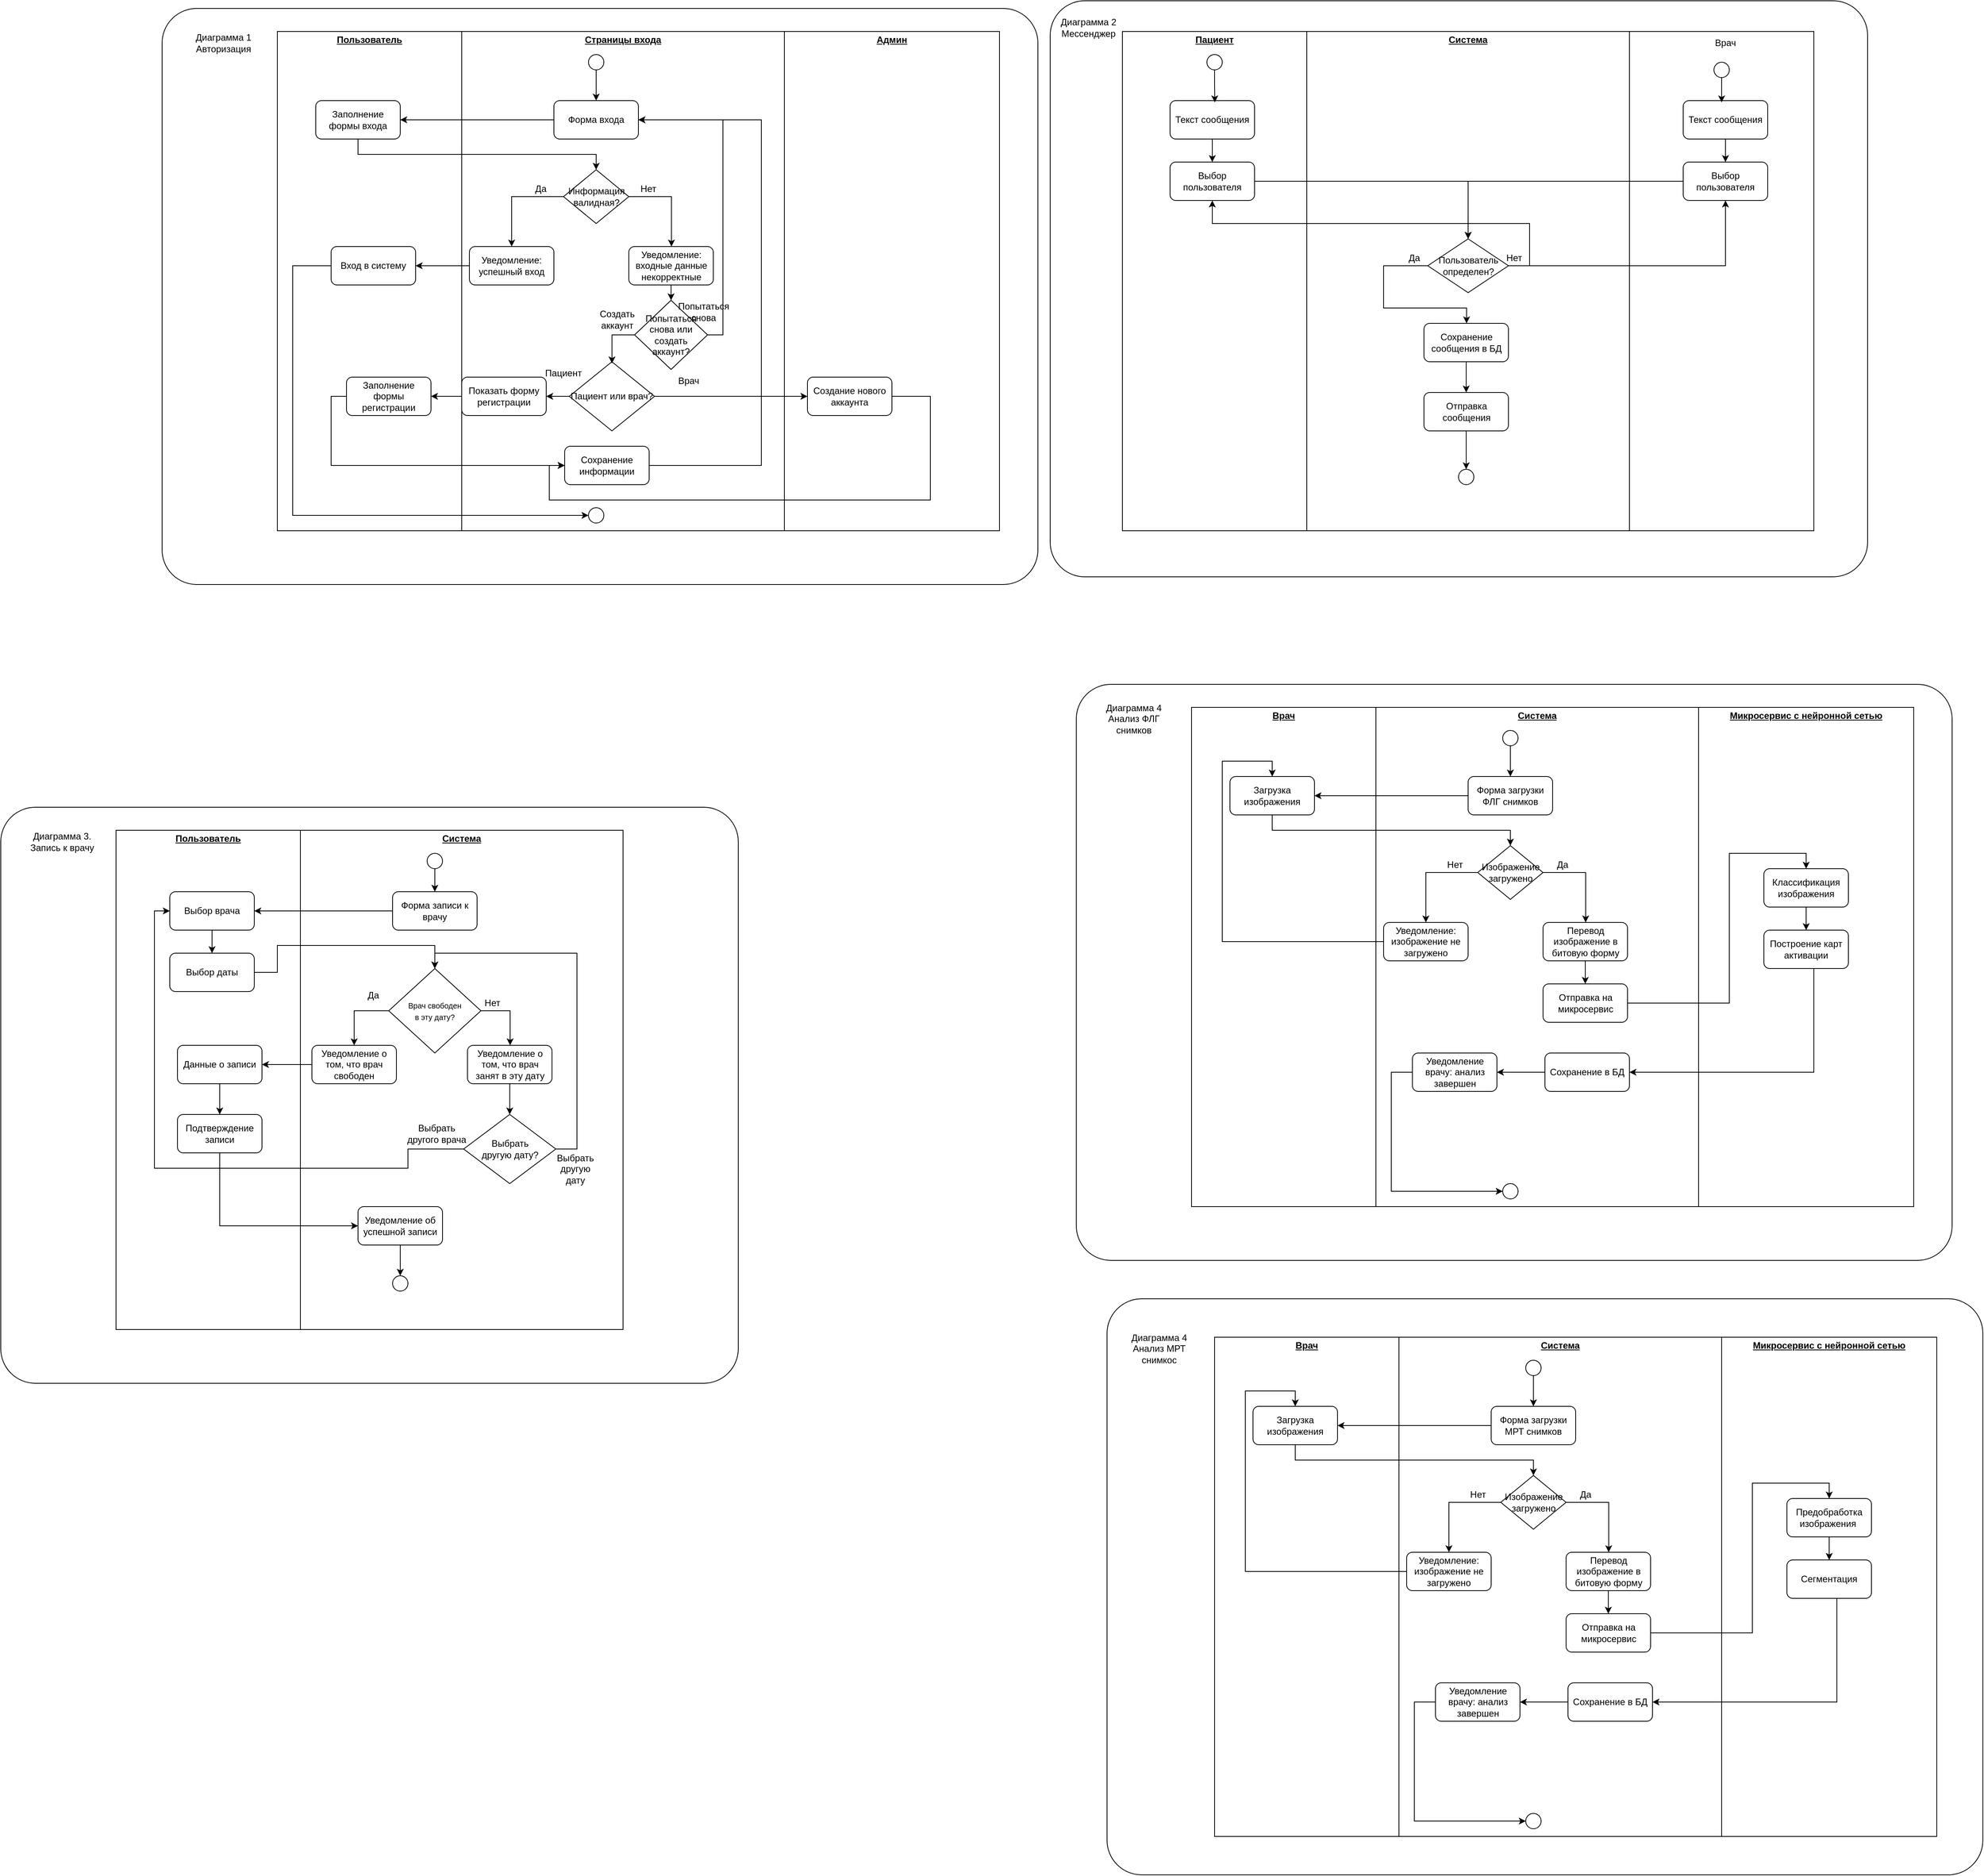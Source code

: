 <mxfile version="24.0.1" type="google">
  <diagram name="Страница — 1" id="EGUToMXHcMjag6Prcojg">
    <mxGraphModel grid="1" page="1" gridSize="10" guides="1" tooltips="1" connect="1" arrows="1" fold="1" pageScale="1" pageWidth="827" pageHeight="1169" math="0" shadow="0">
      <root>
        <mxCell id="0" />
        <mxCell id="1" parent="0" />
        <mxCell id="Ak_vRCHNeL2dAgaO65nm-165" value="&lt;p style=&quot;margin:0px;margin-top:4px;text-align:center;text-decoration:underline;&quot;&gt;&lt;b&gt;Врач&lt;/b&gt;&lt;/p&gt;" style="verticalAlign=top;align=left;overflow=fill;fontSize=12;fontFamily=Helvetica;html=1;whiteSpace=wrap;" vertex="1" parent="1">
          <mxGeometry x="960" y="1730" width="240" height="650" as="geometry" />
        </mxCell>
        <mxCell id="Ak_vRCHNeL2dAgaO65nm-164" value="" style="rounded=1;whiteSpace=wrap;html=1;fillColor=none;arcSize=6;" vertex="1" parent="1">
          <mxGeometry x="820" y="1680" width="1140" height="750" as="geometry" />
        </mxCell>
        <mxCell id="Ak_vRCHNeL2dAgaO65nm-81" value="" style="rounded=1;whiteSpace=wrap;html=1;fillColor=none;arcSize=6;" vertex="1" parent="1">
          <mxGeometry x="746" y="-10" width="1064" height="750" as="geometry" />
        </mxCell>
        <mxCell id="Ak_vRCHNeL2dAgaO65nm-79" value="" style="rounded=1;whiteSpace=wrap;html=1;fillColor=none;arcSize=6;" vertex="1" parent="1">
          <mxGeometry x="-410" width="1140" height="750" as="geometry" />
        </mxCell>
        <mxCell id="Ak_vRCHNeL2dAgaO65nm-1" value="&lt;p style=&quot;margin:0px;margin-top:4px;text-align:center;text-decoration:underline;&quot;&gt;&lt;b&gt;Пользователь&lt;/b&gt;&lt;/p&gt;" style="verticalAlign=top;align=left;overflow=fill;fontSize=12;fontFamily=Helvetica;html=1;whiteSpace=wrap;" vertex="1" parent="1">
          <mxGeometry x="-260" y="30" width="240" height="650" as="geometry" />
        </mxCell>
        <mxCell id="Ak_vRCHNeL2dAgaO65nm-2" value="&lt;p style=&quot;margin:0px;margin-top:4px;text-align:center;text-decoration:underline;&quot;&gt;&lt;b&gt;Страницы входа&lt;/b&gt;&lt;/p&gt;" style="verticalAlign=top;align=left;overflow=fill;fontSize=12;fontFamily=Helvetica;html=1;whiteSpace=wrap;" vertex="1" parent="1">
          <mxGeometry x="-20" y="30" width="420" height="650" as="geometry" />
        </mxCell>
        <mxCell id="Ak_vRCHNeL2dAgaO65nm-3" style="edgeStyle=orthogonalEdgeStyle;rounded=0;orthogonalLoop=1;jettySize=auto;html=1;entryX=0.5;entryY=0;entryDx=0;entryDy=0;" edge="1" parent="1" source="Ak_vRCHNeL2dAgaO65nm-4" target="Ak_vRCHNeL2dAgaO65nm-11">
          <mxGeometry relative="1" as="geometry">
            <Array as="points">
              <mxPoint x="-155" y="190" />
              <mxPoint x="155" y="190" />
            </Array>
          </mxGeometry>
        </mxCell>
        <mxCell id="Ak_vRCHNeL2dAgaO65nm-4" value="Заполнение формы входа" style="rounded=1;whiteSpace=wrap;html=1;" vertex="1" parent="1">
          <mxGeometry x="-210" y="120" width="110" height="50" as="geometry" />
        </mxCell>
        <mxCell id="Ak_vRCHNeL2dAgaO65nm-5" style="edgeStyle=orthogonalEdgeStyle;rounded=0;orthogonalLoop=1;jettySize=auto;html=1;entryX=0.5;entryY=0;entryDx=0;entryDy=0;" edge="1" parent="1" source="Ak_vRCHNeL2dAgaO65nm-6" target="Ak_vRCHNeL2dAgaO65nm-8">
          <mxGeometry relative="1" as="geometry" />
        </mxCell>
        <mxCell id="Ak_vRCHNeL2dAgaO65nm-6" value="" style="ellipse;whiteSpace=wrap;html=1;aspect=fixed;" vertex="1" parent="1">
          <mxGeometry x="145" y="60" width="20" height="20" as="geometry" />
        </mxCell>
        <mxCell id="Ak_vRCHNeL2dAgaO65nm-7" style="edgeStyle=orthogonalEdgeStyle;rounded=0;orthogonalLoop=1;jettySize=auto;html=1;entryX=1;entryY=0.5;entryDx=0;entryDy=0;" edge="1" parent="1" source="Ak_vRCHNeL2dAgaO65nm-8" target="Ak_vRCHNeL2dAgaO65nm-4">
          <mxGeometry relative="1" as="geometry" />
        </mxCell>
        <mxCell id="Ak_vRCHNeL2dAgaO65nm-8" value="Форма входа" style="rounded=1;whiteSpace=wrap;html=1;" vertex="1" parent="1">
          <mxGeometry x="100" y="120" width="110" height="50" as="geometry" />
        </mxCell>
        <mxCell id="Ak_vRCHNeL2dAgaO65nm-9" style="edgeStyle=orthogonalEdgeStyle;rounded=0;orthogonalLoop=1;jettySize=auto;html=1;entryX=0.5;entryY=0;entryDx=0;entryDy=0;" edge="1" parent="1" source="Ak_vRCHNeL2dAgaO65nm-11" target="Ak_vRCHNeL2dAgaO65nm-14">
          <mxGeometry relative="1" as="geometry" />
        </mxCell>
        <mxCell id="Ak_vRCHNeL2dAgaO65nm-10" style="edgeStyle=orthogonalEdgeStyle;rounded=0;orthogonalLoop=1;jettySize=auto;html=1;" edge="1" parent="1" source="Ak_vRCHNeL2dAgaO65nm-11" target="Ak_vRCHNeL2dAgaO65nm-16">
          <mxGeometry relative="1" as="geometry">
            <Array as="points">
              <mxPoint x="253" y="245" />
            </Array>
          </mxGeometry>
        </mxCell>
        <mxCell id="Ak_vRCHNeL2dAgaO65nm-11" value="Информация валидная?" style="rhombus;whiteSpace=wrap;html=1;" vertex="1" parent="1">
          <mxGeometry x="112.5" y="210" width="85" height="70" as="geometry" />
        </mxCell>
        <mxCell id="Ak_vRCHNeL2dAgaO65nm-12" value="&lt;p style=&quot;margin:0px;margin-top:4px;text-align:center;text-decoration:underline;&quot;&gt;&lt;b&gt;Админ&lt;/b&gt;&lt;/p&gt;" style="verticalAlign=top;align=left;overflow=fill;fontSize=12;fontFamily=Helvetica;html=1;whiteSpace=wrap;" vertex="1" parent="1">
          <mxGeometry x="400" y="30" width="280" height="650" as="geometry" />
        </mxCell>
        <mxCell id="Ak_vRCHNeL2dAgaO65nm-13" style="edgeStyle=orthogonalEdgeStyle;rounded=0;orthogonalLoop=1;jettySize=auto;html=1;entryX=1;entryY=0.5;entryDx=0;entryDy=0;" edge="1" parent="1" source="Ak_vRCHNeL2dAgaO65nm-14" target="Ak_vRCHNeL2dAgaO65nm-20">
          <mxGeometry relative="1" as="geometry" />
        </mxCell>
        <mxCell id="Ak_vRCHNeL2dAgaO65nm-14" value="Уведомление: успешный вход" style="rounded=1;whiteSpace=wrap;html=1;" vertex="1" parent="1">
          <mxGeometry x="-10" y="310" width="110" height="50" as="geometry" />
        </mxCell>
        <mxCell id="Ak_vRCHNeL2dAgaO65nm-15" style="edgeStyle=orthogonalEdgeStyle;rounded=0;orthogonalLoop=1;jettySize=auto;html=1;" edge="1" parent="1" source="Ak_vRCHNeL2dAgaO65nm-16" target="Ak_vRCHNeL2dAgaO65nm-23">
          <mxGeometry relative="1" as="geometry" />
        </mxCell>
        <mxCell id="Ak_vRCHNeL2dAgaO65nm-16" value="Уведомление: входные данные некорректные" style="rounded=1;whiteSpace=wrap;html=1;" vertex="1" parent="1">
          <mxGeometry x="197.5" y="310" width="110" height="50" as="geometry" />
        </mxCell>
        <mxCell id="Ak_vRCHNeL2dAgaO65nm-17" value="Да" style="text;html=1;strokeColor=none;fillColor=none;align=center;verticalAlign=middle;whiteSpace=wrap;rounded=0;" vertex="1" parent="1">
          <mxGeometry x="52.5" y="220" width="60" height="30" as="geometry" />
        </mxCell>
        <mxCell id="Ak_vRCHNeL2dAgaO65nm-18" value="Нет" style="text;html=1;strokeColor=none;fillColor=none;align=center;verticalAlign=middle;whiteSpace=wrap;rounded=0;" vertex="1" parent="1">
          <mxGeometry x="193" y="220" width="60" height="30" as="geometry" />
        </mxCell>
        <mxCell id="Ak_vRCHNeL2dAgaO65nm-19" style="edgeStyle=orthogonalEdgeStyle;rounded=0;orthogonalLoop=1;jettySize=auto;html=1;entryX=0;entryY=0.5;entryDx=0;entryDy=0;" edge="1" parent="1" source="Ak_vRCHNeL2dAgaO65nm-20" target="Ak_vRCHNeL2dAgaO65nm-21">
          <mxGeometry relative="1" as="geometry">
            <Array as="points">
              <mxPoint x="-240" y="335" />
              <mxPoint x="-240" y="660" />
            </Array>
          </mxGeometry>
        </mxCell>
        <mxCell id="Ak_vRCHNeL2dAgaO65nm-20" value="Вход в систему" style="rounded=1;whiteSpace=wrap;html=1;" vertex="1" parent="1">
          <mxGeometry x="-190" y="310" width="110" height="50" as="geometry" />
        </mxCell>
        <mxCell id="Ak_vRCHNeL2dAgaO65nm-21" value="" style="ellipse;whiteSpace=wrap;html=1;aspect=fixed;" vertex="1" parent="1">
          <mxGeometry x="145" y="650" width="20" height="20" as="geometry" />
        </mxCell>
        <mxCell id="Ak_vRCHNeL2dAgaO65nm-22" style="edgeStyle=orthogonalEdgeStyle;rounded=0;orthogonalLoop=1;jettySize=auto;html=1;entryX=1;entryY=0.5;entryDx=0;entryDy=0;" edge="1" parent="1" source="Ak_vRCHNeL2dAgaO65nm-23" target="Ak_vRCHNeL2dAgaO65nm-8">
          <mxGeometry relative="1" as="geometry">
            <Array as="points">
              <mxPoint x="320" y="425" />
              <mxPoint x="320" y="145" />
            </Array>
          </mxGeometry>
        </mxCell>
        <mxCell id="Ak_vRCHNeL2dAgaO65nm-23" value="Попытаться снова или создать аккаунт?" style="rhombus;whiteSpace=wrap;html=1;" vertex="1" parent="1">
          <mxGeometry x="205" y="380" width="95" height="90" as="geometry" />
        </mxCell>
        <mxCell id="Ak_vRCHNeL2dAgaO65nm-24" value="Попытаться снова" style="text;html=1;strokeColor=none;fillColor=none;align=center;verticalAlign=middle;whiteSpace=wrap;rounded=0;" vertex="1" parent="1">
          <mxGeometry x="270" y="380" width="50" height="30" as="geometry" />
        </mxCell>
        <mxCell id="Ak_vRCHNeL2dAgaO65nm-25" style="edgeStyle=orthogonalEdgeStyle;rounded=0;orthogonalLoop=1;jettySize=auto;html=1;" edge="1" parent="1" source="Ak_vRCHNeL2dAgaO65nm-27" target="Ak_vRCHNeL2dAgaO65nm-30">
          <mxGeometry relative="1" as="geometry" />
        </mxCell>
        <mxCell id="Ak_vRCHNeL2dAgaO65nm-26" style="edgeStyle=orthogonalEdgeStyle;rounded=0;orthogonalLoop=1;jettySize=auto;html=1;entryX=0;entryY=0.5;entryDx=0;entryDy=0;" edge="1" parent="1" source="Ak_vRCHNeL2dAgaO65nm-27" target="Ak_vRCHNeL2dAgaO65nm-38">
          <mxGeometry relative="1" as="geometry" />
        </mxCell>
        <mxCell id="Ak_vRCHNeL2dAgaO65nm-27" value="Пациент или врач?" style="rhombus;whiteSpace=wrap;html=1;" vertex="1" parent="1">
          <mxGeometry x="120" y="460" width="111" height="90" as="geometry" />
        </mxCell>
        <mxCell id="Ak_vRCHNeL2dAgaO65nm-28" style="edgeStyle=orthogonalEdgeStyle;rounded=0;orthogonalLoop=1;jettySize=auto;html=1;entryX=0.501;entryY=0.024;entryDx=0;entryDy=0;entryPerimeter=0;" edge="1" parent="1" source="Ak_vRCHNeL2dAgaO65nm-23" target="Ak_vRCHNeL2dAgaO65nm-27">
          <mxGeometry relative="1" as="geometry">
            <Array as="points">
              <mxPoint x="176" y="425" />
            </Array>
          </mxGeometry>
        </mxCell>
        <mxCell id="Ak_vRCHNeL2dAgaO65nm-29" style="edgeStyle=orthogonalEdgeStyle;rounded=0;orthogonalLoop=1;jettySize=auto;html=1;" edge="1" parent="1" source="Ak_vRCHNeL2dAgaO65nm-30" target="Ak_vRCHNeL2dAgaO65nm-34">
          <mxGeometry relative="1" as="geometry" />
        </mxCell>
        <mxCell id="Ak_vRCHNeL2dAgaO65nm-30" value="Показать форму регистрации" style="rounded=1;whiteSpace=wrap;html=1;" vertex="1" parent="1">
          <mxGeometry x="-20" y="480" width="110" height="50" as="geometry" />
        </mxCell>
        <mxCell id="Ak_vRCHNeL2dAgaO65nm-31" value="Создать аккаунт" style="text;html=1;strokeColor=none;fillColor=none;align=center;verticalAlign=middle;whiteSpace=wrap;rounded=0;" vertex="1" parent="1">
          <mxGeometry x="150" y="390" width="65" height="30" as="geometry" />
        </mxCell>
        <mxCell id="Ak_vRCHNeL2dAgaO65nm-32" value="Пациент" style="text;html=1;strokeColor=none;fillColor=none;align=center;verticalAlign=middle;whiteSpace=wrap;rounded=0;" vertex="1" parent="1">
          <mxGeometry x="80" y="460" width="65" height="30" as="geometry" />
        </mxCell>
        <mxCell id="Ak_vRCHNeL2dAgaO65nm-33" style="edgeStyle=orthogonalEdgeStyle;rounded=0;orthogonalLoop=1;jettySize=auto;html=1;entryX=0;entryY=0.5;entryDx=0;entryDy=0;" edge="1" parent="1" source="Ak_vRCHNeL2dAgaO65nm-34" target="Ak_vRCHNeL2dAgaO65nm-36">
          <mxGeometry relative="1" as="geometry">
            <Array as="points">
              <mxPoint x="-190" y="505" />
              <mxPoint x="-190" y="595" />
            </Array>
          </mxGeometry>
        </mxCell>
        <mxCell id="Ak_vRCHNeL2dAgaO65nm-34" value="Заполнение формы регистрации" style="rounded=1;whiteSpace=wrap;html=1;" vertex="1" parent="1">
          <mxGeometry x="-170" y="480" width="110" height="50" as="geometry" />
        </mxCell>
        <mxCell id="Ak_vRCHNeL2dAgaO65nm-35" style="edgeStyle=orthogonalEdgeStyle;rounded=0;orthogonalLoop=1;jettySize=auto;html=1;entryX=1;entryY=0.5;entryDx=0;entryDy=0;" edge="1" parent="1" source="Ak_vRCHNeL2dAgaO65nm-36" target="Ak_vRCHNeL2dAgaO65nm-8">
          <mxGeometry relative="1" as="geometry">
            <Array as="points">
              <mxPoint x="370" y="595" />
              <mxPoint x="370" y="145" />
            </Array>
          </mxGeometry>
        </mxCell>
        <mxCell id="Ak_vRCHNeL2dAgaO65nm-36" value="Сохранение информации" style="rounded=1;whiteSpace=wrap;html=1;" vertex="1" parent="1">
          <mxGeometry x="114" y="570" width="110" height="50" as="geometry" />
        </mxCell>
        <mxCell id="Ak_vRCHNeL2dAgaO65nm-37" style="edgeStyle=orthogonalEdgeStyle;rounded=0;orthogonalLoop=1;jettySize=auto;html=1;entryX=0;entryY=0.5;entryDx=0;entryDy=0;" edge="1" parent="1" source="Ak_vRCHNeL2dAgaO65nm-38" target="Ak_vRCHNeL2dAgaO65nm-36">
          <mxGeometry relative="1" as="geometry">
            <Array as="points">
              <mxPoint x="590" y="505" />
              <mxPoint x="590" y="640" />
              <mxPoint x="94" y="640" />
              <mxPoint x="94" y="595" />
            </Array>
          </mxGeometry>
        </mxCell>
        <mxCell id="Ak_vRCHNeL2dAgaO65nm-38" value="Создание нового аккаунта" style="rounded=1;whiteSpace=wrap;html=1;" vertex="1" parent="1">
          <mxGeometry x="430" y="480" width="110" height="50" as="geometry" />
        </mxCell>
        <mxCell id="Ak_vRCHNeL2dAgaO65nm-39" value="Врач" style="text;html=1;strokeColor=none;fillColor=none;align=center;verticalAlign=middle;whiteSpace=wrap;rounded=0;" vertex="1" parent="1">
          <mxGeometry x="242.5" y="470" width="65" height="30" as="geometry" />
        </mxCell>
        <mxCell id="Ak_vRCHNeL2dAgaO65nm-40" value="&lt;p style=&quot;margin:0px;margin-top:4px;text-align:center;text-decoration:underline;&quot;&gt;&lt;b&gt;Пациент&lt;/b&gt;&lt;/p&gt;" style="verticalAlign=top;align=left;overflow=fill;fontSize=12;fontFamily=Helvetica;html=1;whiteSpace=wrap;" vertex="1" parent="1">
          <mxGeometry x="840" y="30" width="240" height="650" as="geometry" />
        </mxCell>
        <mxCell id="Ak_vRCHNeL2dAgaO65nm-41" value="&lt;p style=&quot;margin:0px;margin-top:4px;text-align:center;text-decoration:underline;&quot;&gt;&lt;b&gt;Система&lt;/b&gt;&lt;br&gt;&lt;/p&gt;" style="verticalAlign=top;align=left;overflow=fill;fontSize=12;fontFamily=Helvetica;html=1;whiteSpace=wrap;" vertex="1" parent="1">
          <mxGeometry x="1080" y="30" width="420" height="650" as="geometry" />
        </mxCell>
        <mxCell id="Ak_vRCHNeL2dAgaO65nm-96" style="edgeStyle=orthogonalEdgeStyle;rounded=0;orthogonalLoop=1;jettySize=auto;html=1;" edge="1" parent="1" source="Ak_vRCHNeL2dAgaO65nm-43" target="Ak_vRCHNeL2dAgaO65nm-88">
          <mxGeometry relative="1" as="geometry" />
        </mxCell>
        <mxCell id="Ak_vRCHNeL2dAgaO65nm-43" value="Текст сообщения" style="rounded=1;whiteSpace=wrap;html=1;" vertex="1" parent="1">
          <mxGeometry x="902" y="120" width="110" height="50" as="geometry" />
        </mxCell>
        <mxCell id="Ak_vRCHNeL2dAgaO65nm-45" value="" style="ellipse;whiteSpace=wrap;html=1;aspect=fixed;" vertex="1" parent="1">
          <mxGeometry x="950" y="60" width="20" height="20" as="geometry" />
        </mxCell>
        <mxCell id="Ak_vRCHNeL2dAgaO65nm-104" style="edgeStyle=orthogonalEdgeStyle;rounded=0;orthogonalLoop=1;jettySize=auto;html=1;" edge="1" parent="1" source="Ak_vRCHNeL2dAgaO65nm-50" target="Ak_vRCHNeL2dAgaO65nm-101">
          <mxGeometry relative="1" as="geometry">
            <Array as="points">
              <mxPoint x="1180" y="335" />
              <mxPoint x="1180" y="390" />
              <mxPoint x="1288" y="390" />
            </Array>
          </mxGeometry>
        </mxCell>
        <mxCell id="Ak_vRCHNeL2dAgaO65nm-108" style="edgeStyle=orthogonalEdgeStyle;rounded=0;orthogonalLoop=1;jettySize=auto;html=1;" edge="1" parent="1" source="Ak_vRCHNeL2dAgaO65nm-50" target="Ak_vRCHNeL2dAgaO65nm-88">
          <mxGeometry relative="1" as="geometry">
            <Array as="points">
              <mxPoint x="1370" y="335" />
              <mxPoint x="1370" y="280" />
              <mxPoint x="957" y="280" />
            </Array>
          </mxGeometry>
        </mxCell>
        <mxCell id="Ak_vRCHNeL2dAgaO65nm-50" value="Пользователь определен?" style="rhombus;whiteSpace=wrap;html=1;" vertex="1" parent="1">
          <mxGeometry x="1237.5" y="300" width="105" height="70" as="geometry" />
        </mxCell>
        <mxCell id="Ak_vRCHNeL2dAgaO65nm-60" value="" style="ellipse;whiteSpace=wrap;html=1;aspect=fixed;" vertex="1" parent="1">
          <mxGeometry x="1277.5" y="600" width="20" height="20" as="geometry" />
        </mxCell>
        <mxCell id="Ak_vRCHNeL2dAgaO65nm-80" value="Диаграмма 1&lt;br&gt;Авторизация" style="text;html=1;align=center;verticalAlign=middle;whiteSpace=wrap;rounded=0;" vertex="1" parent="1">
          <mxGeometry x="-380" y="30" width="100" height="30" as="geometry" />
        </mxCell>
        <mxCell id="Ak_vRCHNeL2dAgaO65nm-82" value="Диаграмма 2&lt;br&gt;Мессенджер" style="text;html=1;align=center;verticalAlign=middle;whiteSpace=wrap;rounded=0;" vertex="1" parent="1">
          <mxGeometry x="746" y="10" width="100" height="30" as="geometry" />
        </mxCell>
        <mxCell id="0l4ULhUtCflf1OsS8YDE-42" value="" style="rounded=1;whiteSpace=wrap;html=1;fillColor=none;arcSize=6;" vertex="1" parent="1">
          <mxGeometry x="-620" y="1040" width="960" height="750" as="geometry" />
        </mxCell>
        <mxCell id="0l4ULhUtCflf1OsS8YDE-43" value="&lt;p style=&quot;margin:0px;margin-top:4px;text-align:center;text-decoration:underline;&quot;&gt;&lt;b&gt;Пользователь&lt;/b&gt;&lt;/p&gt;" style="verticalAlign=top;align=left;overflow=fill;fontSize=12;fontFamily=Helvetica;html=1;whiteSpace=wrap;" vertex="1" parent="1">
          <mxGeometry x="-470" y="1070" width="240" height="650" as="geometry" />
        </mxCell>
        <mxCell id="0l4ULhUtCflf1OsS8YDE-44" value="&lt;p style=&quot;margin:0px;margin-top:4px;text-align:center;text-decoration:underline;&quot;&gt;&lt;b&gt;Система&lt;/b&gt;&lt;/p&gt;" style="verticalAlign=top;align=left;overflow=fill;fontSize=12;fontFamily=Helvetica;html=1;whiteSpace=wrap;" vertex="1" parent="1">
          <mxGeometry x="-230" y="1070" width="420" height="650" as="geometry" />
        </mxCell>
        <mxCell id="0l4ULhUtCflf1OsS8YDE-45" style="edgeStyle=orthogonalEdgeStyle;rounded=0;orthogonalLoop=1;jettySize=auto;html=1;entryX=0.5;entryY=0;entryDx=0;entryDy=0;exitX=1;exitY=0.5;exitDx=0;exitDy=0;" edge="1" parent="1" source="0l4ULhUtCflf1OsS8YDE-83" target="0l4ULhUtCflf1OsS8YDE-53">
          <mxGeometry relative="1" as="geometry">
            <Array as="points">
              <mxPoint x="-260" y="1255" />
              <mxPoint x="-260" y="1220" />
              <mxPoint x="-55" y="1220" />
            </Array>
          </mxGeometry>
        </mxCell>
        <mxCell id="0l4ULhUtCflf1OsS8YDE-46" value="Выбор врача" style="rounded=1;whiteSpace=wrap;html=1;" vertex="1" parent="1">
          <mxGeometry x="-400" y="1150" width="110" height="50" as="geometry" />
        </mxCell>
        <mxCell id="0l4ULhUtCflf1OsS8YDE-47" style="edgeStyle=orthogonalEdgeStyle;rounded=0;orthogonalLoop=1;jettySize=auto;html=1;entryX=0.5;entryY=0;entryDx=0;entryDy=0;" edge="1" parent="1" source="0l4ULhUtCflf1OsS8YDE-48" target="0l4ULhUtCflf1OsS8YDE-50">
          <mxGeometry relative="1" as="geometry" />
        </mxCell>
        <mxCell id="0l4ULhUtCflf1OsS8YDE-48" value="" style="ellipse;whiteSpace=wrap;html=1;aspect=fixed;" vertex="1" parent="1">
          <mxGeometry x="-65" y="1100" width="20" height="20" as="geometry" />
        </mxCell>
        <mxCell id="0l4ULhUtCflf1OsS8YDE-49" style="edgeStyle=orthogonalEdgeStyle;rounded=0;orthogonalLoop=1;jettySize=auto;html=1;entryX=1;entryY=0.5;entryDx=0;entryDy=0;" edge="1" parent="1" source="0l4ULhUtCflf1OsS8YDE-50" target="0l4ULhUtCflf1OsS8YDE-46">
          <mxGeometry relative="1" as="geometry" />
        </mxCell>
        <mxCell id="0l4ULhUtCflf1OsS8YDE-50" value="Форма записи к врачу" style="rounded=1;whiteSpace=wrap;html=1;" vertex="1" parent="1">
          <mxGeometry x="-110" y="1150" width="110" height="50" as="geometry" />
        </mxCell>
        <mxCell id="0l4ULhUtCflf1OsS8YDE-51" style="edgeStyle=orthogonalEdgeStyle;rounded=0;orthogonalLoop=1;jettySize=auto;html=1;entryX=0.5;entryY=0;entryDx=0;entryDy=0;exitX=0;exitY=0.5;exitDx=0;exitDy=0;" edge="1" parent="1" source="0l4ULhUtCflf1OsS8YDE-53" target="0l4ULhUtCflf1OsS8YDE-56">
          <mxGeometry relative="1" as="geometry" />
        </mxCell>
        <mxCell id="0l4ULhUtCflf1OsS8YDE-52" style="edgeStyle=orthogonalEdgeStyle;rounded=0;orthogonalLoop=1;jettySize=auto;html=1;exitX=1;exitY=0.5;exitDx=0;exitDy=0;" edge="1" parent="1" source="0l4ULhUtCflf1OsS8YDE-53" target="0l4ULhUtCflf1OsS8YDE-58">
          <mxGeometry relative="1" as="geometry">
            <Array as="points">
              <mxPoint x="43" y="1305" />
            </Array>
          </mxGeometry>
        </mxCell>
        <mxCell id="0l4ULhUtCflf1OsS8YDE-53" value="&lt;font style=&quot;font-size: 10px;&quot;&gt;Врач свободен&lt;br&gt;в эту дату?&lt;/font&gt;" style="rhombus;whiteSpace=wrap;html=1;" vertex="1" parent="1">
          <mxGeometry x="-115" y="1250" width="120" height="110" as="geometry" />
        </mxCell>
        <mxCell id="0l4ULhUtCflf1OsS8YDE-55" style="edgeStyle=orthogonalEdgeStyle;rounded=0;orthogonalLoop=1;jettySize=auto;html=1;entryX=1;entryY=0.5;entryDx=0;entryDy=0;" edge="1" parent="1" source="0l4ULhUtCflf1OsS8YDE-56" target="0l4ULhUtCflf1OsS8YDE-62">
          <mxGeometry relative="1" as="geometry" />
        </mxCell>
        <mxCell id="0l4ULhUtCflf1OsS8YDE-56" value="Уведомление о том, что врач свободен" style="rounded=1;whiteSpace=wrap;html=1;" vertex="1" parent="1">
          <mxGeometry x="-215" y="1350" width="110" height="50" as="geometry" />
        </mxCell>
        <mxCell id="0l4ULhUtCflf1OsS8YDE-57" style="edgeStyle=orthogonalEdgeStyle;rounded=0;orthogonalLoop=1;jettySize=auto;html=1;" edge="1" parent="1" source="0l4ULhUtCflf1OsS8YDE-58" target="0l4ULhUtCflf1OsS8YDE-65">
          <mxGeometry relative="1" as="geometry" />
        </mxCell>
        <mxCell id="0l4ULhUtCflf1OsS8YDE-58" value="Уведомление о том, что врач занят в эту дату" style="rounded=1;whiteSpace=wrap;html=1;" vertex="1" parent="1">
          <mxGeometry x="-12.5" y="1350" width="110" height="50" as="geometry" />
        </mxCell>
        <mxCell id="0l4ULhUtCflf1OsS8YDE-59" value="Да" style="text;html=1;strokeColor=none;fillColor=none;align=center;verticalAlign=middle;whiteSpace=wrap;rounded=0;" vertex="1" parent="1">
          <mxGeometry x="-165" y="1270" width="60" height="30" as="geometry" />
        </mxCell>
        <mxCell id="0l4ULhUtCflf1OsS8YDE-60" value="Нет" style="text;html=1;strokeColor=none;fillColor=none;align=center;verticalAlign=middle;whiteSpace=wrap;rounded=0;" vertex="1" parent="1">
          <mxGeometry x="-10" y="1280" width="60" height="30" as="geometry" />
        </mxCell>
        <mxCell id="0l4ULhUtCflf1OsS8YDE-61" style="edgeStyle=orthogonalEdgeStyle;rounded=0;orthogonalLoop=1;jettySize=auto;html=1;entryX=0;entryY=0.5;entryDx=0;entryDy=0;exitX=0.5;exitY=1;exitDx=0;exitDy=0;" edge="1" parent="1" source="0l4ULhUtCflf1OsS8YDE-89" target="0l4ULhUtCflf1OsS8YDE-92">
          <mxGeometry relative="1" as="geometry">
            <Array as="points">
              <mxPoint x="-335" y="1585" />
            </Array>
          </mxGeometry>
        </mxCell>
        <mxCell id="0l4ULhUtCflf1OsS8YDE-62" value="Данные о записи" style="rounded=1;whiteSpace=wrap;html=1;" vertex="1" parent="1">
          <mxGeometry x="-390" y="1350" width="110" height="50" as="geometry" />
        </mxCell>
        <mxCell id="0l4ULhUtCflf1OsS8YDE-63" value="" style="ellipse;whiteSpace=wrap;html=1;aspect=fixed;" vertex="1" parent="1">
          <mxGeometry x="-110" y="1650" width="20" height="20" as="geometry" />
        </mxCell>
        <mxCell id="0l4ULhUtCflf1OsS8YDE-64" style="edgeStyle=orthogonalEdgeStyle;rounded=0;orthogonalLoop=1;jettySize=auto;html=1;entryX=0.5;entryY=0;entryDx=0;entryDy=0;exitX=1;exitY=0.5;exitDx=0;exitDy=0;" edge="1" parent="1" source="0l4ULhUtCflf1OsS8YDE-65" target="0l4ULhUtCflf1OsS8YDE-53">
          <mxGeometry relative="1" as="geometry">
            <Array as="points">
              <mxPoint x="130" y="1485" />
              <mxPoint x="130" y="1230" />
              <mxPoint x="-55" y="1230" />
            </Array>
          </mxGeometry>
        </mxCell>
        <mxCell id="0l4ULhUtCflf1OsS8YDE-65" value="Выбрать&lt;br&gt;другую дату?" style="rhombus;whiteSpace=wrap;html=1;" vertex="1" parent="1">
          <mxGeometry x="-17.5" y="1440" width="120" height="90" as="geometry" />
        </mxCell>
        <mxCell id="0l4ULhUtCflf1OsS8YDE-66" value="Выбрать другую дату" style="text;html=1;strokeColor=none;fillColor=none;align=center;verticalAlign=middle;whiteSpace=wrap;rounded=0;" vertex="1" parent="1">
          <mxGeometry x="102.5" y="1496" width="50" height="30" as="geometry" />
        </mxCell>
        <mxCell id="0l4ULhUtCflf1OsS8YDE-70" style="edgeStyle=orthogonalEdgeStyle;rounded=0;orthogonalLoop=1;jettySize=auto;html=1;entryX=0;entryY=0.5;entryDx=0;entryDy=0;exitX=0;exitY=0.5;exitDx=0;exitDy=0;" edge="1" parent="1" source="0l4ULhUtCflf1OsS8YDE-65" target="0l4ULhUtCflf1OsS8YDE-46">
          <mxGeometry relative="1" as="geometry">
            <Array as="points">
              <mxPoint x="-90" y="1485" />
              <mxPoint x="-90" y="1510" />
              <mxPoint x="-420" y="1510" />
              <mxPoint x="-420" y="1175" />
            </Array>
            <mxPoint x="-34.389" y="1502.16" as="targetPoint" />
          </mxGeometry>
        </mxCell>
        <mxCell id="0l4ULhUtCflf1OsS8YDE-73" value="Выбрать другого врача" style="text;html=1;strokeColor=none;fillColor=none;align=center;verticalAlign=middle;whiteSpace=wrap;rounded=0;" vertex="1" parent="1">
          <mxGeometry x="-95.5" y="1450" width="85" height="30" as="geometry" />
        </mxCell>
        <mxCell id="0l4ULhUtCflf1OsS8YDE-82" value="&lt;font style=&quot;font-size: 12px;&quot;&gt;Диаграмма 3. Запись к врачу&lt;/font&gt;" style="text;html=1;align=center;verticalAlign=middle;whiteSpace=wrap;rounded=0;" vertex="1" parent="1">
          <mxGeometry x="-590" y="1070" width="100" height="30" as="geometry" />
        </mxCell>
        <mxCell id="Ak_vRCHNeL2dAgaO65nm-84" value="" style="rounded=0;whiteSpace=wrap;html=1;" vertex="1" parent="1">
          <mxGeometry x="1500" y="30" width="240" height="650" as="geometry" />
        </mxCell>
        <mxCell id="Ak_vRCHNeL2dAgaO65nm-85" value="Врач" style="text;html=1;align=center;verticalAlign=middle;whiteSpace=wrap;rounded=0;" vertex="1" parent="1">
          <mxGeometry x="1595" y="30" width="60" height="30" as="geometry" />
        </mxCell>
        <mxCell id="Ak_vRCHNeL2dAgaO65nm-86" value="" style="ellipse;whiteSpace=wrap;html=1;aspect=fixed;direction=south;" vertex="1" parent="1">
          <mxGeometry x="1610" y="70" width="20" height="20" as="geometry" />
        </mxCell>
        <mxCell id="Ak_vRCHNeL2dAgaO65nm-97" style="edgeStyle=orthogonalEdgeStyle;rounded=0;orthogonalLoop=1;jettySize=auto;html=1;entryX=0.5;entryY=0;entryDx=0;entryDy=0;" edge="1" parent="1" source="Ak_vRCHNeL2dAgaO65nm-87" target="Ak_vRCHNeL2dAgaO65nm-89">
          <mxGeometry relative="1" as="geometry" />
        </mxCell>
        <mxCell id="Ak_vRCHNeL2dAgaO65nm-87" value="Текст сообщения" style="rounded=1;whiteSpace=wrap;html=1;" vertex="1" parent="1">
          <mxGeometry x="1570" y="120" width="110" height="50" as="geometry" />
        </mxCell>
        <mxCell id="Ak_vRCHNeL2dAgaO65nm-99" style="edgeStyle=orthogonalEdgeStyle;rounded=0;orthogonalLoop=1;jettySize=auto;html=1;" edge="1" parent="1" source="Ak_vRCHNeL2dAgaO65nm-88" target="Ak_vRCHNeL2dAgaO65nm-50">
          <mxGeometry relative="1" as="geometry" />
        </mxCell>
        <mxCell id="Ak_vRCHNeL2dAgaO65nm-88" value="Выбор пользователя" style="rounded=1;whiteSpace=wrap;html=1;" vertex="1" parent="1">
          <mxGeometry x="902" y="200" width="110" height="50" as="geometry" />
        </mxCell>
        <mxCell id="Ak_vRCHNeL2dAgaO65nm-100" style="edgeStyle=orthogonalEdgeStyle;rounded=0;orthogonalLoop=1;jettySize=auto;html=1;" edge="1" parent="1" source="Ak_vRCHNeL2dAgaO65nm-89" target="Ak_vRCHNeL2dAgaO65nm-50">
          <mxGeometry relative="1" as="geometry" />
        </mxCell>
        <mxCell id="Ak_vRCHNeL2dAgaO65nm-89" value="Выбор пользователя" style="rounded=1;whiteSpace=wrap;html=1;" vertex="1" parent="1">
          <mxGeometry x="1570" y="200" width="110" height="50" as="geometry" />
        </mxCell>
        <mxCell id="0l4ULhUtCflf1OsS8YDE-83" value="Выбор даты" style="rounded=1;whiteSpace=wrap;html=1;" vertex="1" parent="1">
          <mxGeometry x="-400" y="1230" width="110" height="50" as="geometry" />
        </mxCell>
        <mxCell id="Ak_vRCHNeL2dAgaO65nm-93" style="edgeStyle=orthogonalEdgeStyle;rounded=0;orthogonalLoop=1;jettySize=auto;html=1;entryX=0.53;entryY=0.047;entryDx=0;entryDy=0;entryPerimeter=0;" edge="1" parent="1" source="Ak_vRCHNeL2dAgaO65nm-45" target="Ak_vRCHNeL2dAgaO65nm-43">
          <mxGeometry relative="1" as="geometry" />
        </mxCell>
        <mxCell id="Ak_vRCHNeL2dAgaO65nm-98" style="edgeStyle=orthogonalEdgeStyle;rounded=0;orthogonalLoop=1;jettySize=auto;html=1;entryX=0.455;entryY=0.046;entryDx=0;entryDy=0;entryPerimeter=0;" edge="1" parent="1" source="Ak_vRCHNeL2dAgaO65nm-86" target="Ak_vRCHNeL2dAgaO65nm-87">
          <mxGeometry relative="1" as="geometry" />
        </mxCell>
        <mxCell id="0l4ULhUtCflf1OsS8YDE-84" style="edgeStyle=orthogonalEdgeStyle;rounded=0;orthogonalLoop=1;jettySize=auto;html=1;entryX=0.5;entryY=0;entryDx=0;entryDy=0;exitX=0.5;exitY=1;exitDx=0;exitDy=0;" edge="1" parent="1" source="0l4ULhUtCflf1OsS8YDE-46" target="0l4ULhUtCflf1OsS8YDE-83">
          <mxGeometry relative="1" as="geometry">
            <mxPoint x="-100" y="1195" as="sourcePoint" />
            <mxPoint x="-300" y="1195" as="targetPoint" />
          </mxGeometry>
        </mxCell>
        <mxCell id="Ak_vRCHNeL2dAgaO65nm-105" style="edgeStyle=orthogonalEdgeStyle;rounded=0;orthogonalLoop=1;jettySize=auto;html=1;entryX=0.5;entryY=0;entryDx=0;entryDy=0;" edge="1" parent="1" source="Ak_vRCHNeL2dAgaO65nm-101" target="Ak_vRCHNeL2dAgaO65nm-102">
          <mxGeometry relative="1" as="geometry" />
        </mxCell>
        <mxCell id="Ak_vRCHNeL2dAgaO65nm-101" value="Сохранение сообщения в БД" style="rounded=1;whiteSpace=wrap;html=1;" vertex="1" parent="1">
          <mxGeometry x="1232.5" y="410" width="110" height="50" as="geometry" />
        </mxCell>
        <mxCell id="Ak_vRCHNeL2dAgaO65nm-106" style="edgeStyle=orthogonalEdgeStyle;rounded=0;orthogonalLoop=1;jettySize=auto;html=1;entryX=0.5;entryY=0;entryDx=0;entryDy=0;" edge="1" parent="1" source="Ak_vRCHNeL2dAgaO65nm-102" target="Ak_vRCHNeL2dAgaO65nm-60">
          <mxGeometry relative="1" as="geometry" />
        </mxCell>
        <mxCell id="Ak_vRCHNeL2dAgaO65nm-102" value="Отправка сообщения" style="rounded=1;whiteSpace=wrap;html=1;" vertex="1" parent="1">
          <mxGeometry x="1232.5" y="500" width="110" height="50" as="geometry" />
        </mxCell>
        <mxCell id="Ak_vRCHNeL2dAgaO65nm-107" style="edgeStyle=orthogonalEdgeStyle;rounded=0;orthogonalLoop=1;jettySize=auto;html=1;entryX=0.5;entryY=1;entryDx=0;entryDy=0;" edge="1" parent="1" source="Ak_vRCHNeL2dAgaO65nm-50" target="Ak_vRCHNeL2dAgaO65nm-89">
          <mxGeometry relative="1" as="geometry" />
        </mxCell>
        <mxCell id="Ak_vRCHNeL2dAgaO65nm-109" value="Да" style="text;html=1;align=center;verticalAlign=middle;whiteSpace=wrap;rounded=0;" vertex="1" parent="1">
          <mxGeometry x="1190" y="310" width="60" height="30" as="geometry" />
        </mxCell>
        <mxCell id="Ak_vRCHNeL2dAgaO65nm-110" value="Нет" style="text;html=1;align=center;verticalAlign=middle;whiteSpace=wrap;rounded=0;" vertex="1" parent="1">
          <mxGeometry x="1320" y="310" width="60" height="30" as="geometry" />
        </mxCell>
        <mxCell id="Ak_vRCHNeL2dAgaO65nm-111" value="" style="rounded=1;whiteSpace=wrap;html=1;fillColor=none;arcSize=6;" vertex="1" parent="1">
          <mxGeometry x="780" y="880" width="1140" height="750" as="geometry" />
        </mxCell>
        <mxCell id="Ak_vRCHNeL2dAgaO65nm-112" value="&lt;p style=&quot;margin:0px;margin-top:4px;text-align:center;text-decoration:underline;&quot;&gt;&lt;b&gt;Врач&lt;/b&gt;&lt;/p&gt;" style="verticalAlign=top;align=left;overflow=fill;fontSize=12;fontFamily=Helvetica;html=1;whiteSpace=wrap;" vertex="1" parent="1">
          <mxGeometry x="930" y="910" width="240" height="650" as="geometry" />
        </mxCell>
        <mxCell id="Ak_vRCHNeL2dAgaO65nm-113" value="&lt;p style=&quot;margin:0px;margin-top:4px;text-align:center;text-decoration:underline;&quot;&gt;&lt;b&gt;Система&lt;/b&gt;&lt;/p&gt;" style="verticalAlign=top;align=left;overflow=fill;fontSize=12;fontFamily=Helvetica;html=1;whiteSpace=wrap;" vertex="1" parent="1">
          <mxGeometry x="1170" y="910" width="420" height="650" as="geometry" />
        </mxCell>
        <mxCell id="Ak_vRCHNeL2dAgaO65nm-114" style="edgeStyle=orthogonalEdgeStyle;rounded=0;orthogonalLoop=1;jettySize=auto;html=1;entryX=0.5;entryY=0;entryDx=0;entryDy=0;" edge="1" parent="1" source="Ak_vRCHNeL2dAgaO65nm-115" target="Ak_vRCHNeL2dAgaO65nm-122">
          <mxGeometry relative="1" as="geometry">
            <Array as="points">
              <mxPoint x="1035" y="1070" />
              <mxPoint x="1345" y="1070" />
            </Array>
          </mxGeometry>
        </mxCell>
        <mxCell id="Ak_vRCHNeL2dAgaO65nm-115" value="Загрузка изображения" style="rounded=1;whiteSpace=wrap;html=1;" vertex="1" parent="1">
          <mxGeometry x="980" y="1000" width="110" height="50" as="geometry" />
        </mxCell>
        <mxCell id="Ak_vRCHNeL2dAgaO65nm-116" style="edgeStyle=orthogonalEdgeStyle;rounded=0;orthogonalLoop=1;jettySize=auto;html=1;entryX=0.5;entryY=0;entryDx=0;entryDy=0;" edge="1" parent="1" source="Ak_vRCHNeL2dAgaO65nm-117" target="Ak_vRCHNeL2dAgaO65nm-119">
          <mxGeometry relative="1" as="geometry" />
        </mxCell>
        <mxCell id="Ak_vRCHNeL2dAgaO65nm-117" value="" style="ellipse;whiteSpace=wrap;html=1;aspect=fixed;" vertex="1" parent="1">
          <mxGeometry x="1335" y="940" width="20" height="20" as="geometry" />
        </mxCell>
        <mxCell id="Ak_vRCHNeL2dAgaO65nm-118" style="edgeStyle=orthogonalEdgeStyle;rounded=0;orthogonalLoop=1;jettySize=auto;html=1;entryX=1;entryY=0.5;entryDx=0;entryDy=0;" edge="1" parent="1" source="Ak_vRCHNeL2dAgaO65nm-119" target="Ak_vRCHNeL2dAgaO65nm-115">
          <mxGeometry relative="1" as="geometry" />
        </mxCell>
        <mxCell id="Ak_vRCHNeL2dAgaO65nm-119" value="Форма загрузки ФЛГ снимков" style="rounded=1;whiteSpace=wrap;html=1;" vertex="1" parent="1">
          <mxGeometry x="1290" y="1000" width="110" height="50" as="geometry" />
        </mxCell>
        <mxCell id="Ak_vRCHNeL2dAgaO65nm-120" style="edgeStyle=orthogonalEdgeStyle;rounded=0;orthogonalLoop=1;jettySize=auto;html=1;entryX=0.5;entryY=0;entryDx=0;entryDy=0;" edge="1" parent="1" source="Ak_vRCHNeL2dAgaO65nm-122" target="Ak_vRCHNeL2dAgaO65nm-125">
          <mxGeometry relative="1" as="geometry" />
        </mxCell>
        <mxCell id="Ak_vRCHNeL2dAgaO65nm-121" style="edgeStyle=orthogonalEdgeStyle;rounded=0;orthogonalLoop=1;jettySize=auto;html=1;" edge="1" parent="1" source="Ak_vRCHNeL2dAgaO65nm-122" target="Ak_vRCHNeL2dAgaO65nm-127">
          <mxGeometry relative="1" as="geometry">
            <Array as="points">
              <mxPoint x="1443" y="1125" />
            </Array>
          </mxGeometry>
        </mxCell>
        <mxCell id="Ak_vRCHNeL2dAgaO65nm-122" value="Изображение загружено" style="rhombus;whiteSpace=wrap;html=1;" vertex="1" parent="1">
          <mxGeometry x="1302.5" y="1090" width="85" height="70" as="geometry" />
        </mxCell>
        <mxCell id="Ak_vRCHNeL2dAgaO65nm-123" value="&lt;p style=&quot;margin:0px;margin-top:4px;text-align:center;text-decoration:underline;&quot;&gt;&lt;b&gt;Микросервис с нейронной сетью&lt;/b&gt;&lt;/p&gt;" style="verticalAlign=top;align=left;overflow=fill;fontSize=12;fontFamily=Helvetica;html=1;whiteSpace=wrap;" vertex="1" parent="1">
          <mxGeometry x="1590" y="910" width="280" height="650" as="geometry" />
        </mxCell>
        <mxCell id="Ak_vRCHNeL2dAgaO65nm-152" style="edgeStyle=orthogonalEdgeStyle;rounded=0;orthogonalLoop=1;jettySize=auto;html=1;entryX=0.5;entryY=0;entryDx=0;entryDy=0;" edge="1" parent="1" source="Ak_vRCHNeL2dAgaO65nm-125" target="Ak_vRCHNeL2dAgaO65nm-115">
          <mxGeometry relative="1" as="geometry">
            <Array as="points">
              <mxPoint x="970" y="1215" />
              <mxPoint x="970" y="980" />
              <mxPoint x="1035" y="980" />
            </Array>
          </mxGeometry>
        </mxCell>
        <mxCell id="Ak_vRCHNeL2dAgaO65nm-125" value="Уведомление: изображение не загружено" style="rounded=1;whiteSpace=wrap;html=1;" vertex="1" parent="1">
          <mxGeometry x="1180" y="1190" width="110" height="50" as="geometry" />
        </mxCell>
        <mxCell id="Ak_vRCHNeL2dAgaO65nm-156" style="edgeStyle=orthogonalEdgeStyle;rounded=0;orthogonalLoop=1;jettySize=auto;html=1;entryX=0.5;entryY=0;entryDx=0;entryDy=0;" edge="1" parent="1" source="Ak_vRCHNeL2dAgaO65nm-127" target="Ak_vRCHNeL2dAgaO65nm-153">
          <mxGeometry relative="1" as="geometry" />
        </mxCell>
        <mxCell id="Ak_vRCHNeL2dAgaO65nm-127" value="Перевод изображение в битовую форму" style="rounded=1;whiteSpace=wrap;html=1;" vertex="1" parent="1">
          <mxGeometry x="1387.5" y="1190" width="110" height="50" as="geometry" />
        </mxCell>
        <mxCell id="Ak_vRCHNeL2dAgaO65nm-128" value="Нет" style="text;html=1;strokeColor=none;fillColor=none;align=center;verticalAlign=middle;whiteSpace=wrap;rounded=0;" vertex="1" parent="1">
          <mxGeometry x="1242.5" y="1100" width="60" height="30" as="geometry" />
        </mxCell>
        <mxCell id="Ak_vRCHNeL2dAgaO65nm-129" value="Да" style="text;html=1;strokeColor=none;fillColor=none;align=center;verticalAlign=middle;whiteSpace=wrap;rounded=0;" vertex="1" parent="1">
          <mxGeometry x="1383" y="1100" width="60" height="30" as="geometry" />
        </mxCell>
        <mxCell id="Ak_vRCHNeL2dAgaO65nm-132" value="" style="ellipse;whiteSpace=wrap;html=1;aspect=fixed;" vertex="1" parent="1">
          <mxGeometry x="1335" y="1530" width="20" height="20" as="geometry" />
        </mxCell>
        <mxCell id="Ak_vRCHNeL2dAgaO65nm-151" value="Диаграмма 4&lt;br&gt;Анализ ФЛГ снимков" style="text;html=1;align=center;verticalAlign=middle;whiteSpace=wrap;rounded=0;" vertex="1" parent="1">
          <mxGeometry x="810" y="910" width="90" height="30" as="geometry" />
        </mxCell>
        <mxCell id="Ak_vRCHNeL2dAgaO65nm-157" style="edgeStyle=orthogonalEdgeStyle;rounded=0;orthogonalLoop=1;jettySize=auto;html=1;entryX=0.5;entryY=0;entryDx=0;entryDy=0;" edge="1" parent="1" source="Ak_vRCHNeL2dAgaO65nm-153" target="Ak_vRCHNeL2dAgaO65nm-154">
          <mxGeometry relative="1" as="geometry">
            <Array as="points">
              <mxPoint x="1630" y="1295" />
              <mxPoint x="1630" y="1100" />
              <mxPoint x="1730" y="1100" />
            </Array>
          </mxGeometry>
        </mxCell>
        <mxCell id="Ak_vRCHNeL2dAgaO65nm-153" value="Отправка на микросервис" style="rounded=1;whiteSpace=wrap;html=1;" vertex="1" parent="1">
          <mxGeometry x="1387.5" y="1270" width="110" height="50" as="geometry" />
        </mxCell>
        <mxCell id="Ak_vRCHNeL2dAgaO65nm-158" style="edgeStyle=orthogonalEdgeStyle;rounded=0;orthogonalLoop=1;jettySize=auto;html=1;entryX=0.5;entryY=0;entryDx=0;entryDy=0;" edge="1" parent="1" source="Ak_vRCHNeL2dAgaO65nm-154" target="Ak_vRCHNeL2dAgaO65nm-155">
          <mxGeometry relative="1" as="geometry" />
        </mxCell>
        <mxCell id="Ak_vRCHNeL2dAgaO65nm-154" value="Классификация изображения" style="rounded=1;whiteSpace=wrap;html=1;" vertex="1" parent="1">
          <mxGeometry x="1675" y="1120" width="110" height="50" as="geometry" />
        </mxCell>
        <mxCell id="Ak_vRCHNeL2dAgaO65nm-160" style="edgeStyle=orthogonalEdgeStyle;rounded=0;orthogonalLoop=1;jettySize=auto;html=1;entryX=1;entryY=0.5;entryDx=0;entryDy=0;" edge="1" parent="1" source="Ak_vRCHNeL2dAgaO65nm-155" target="Ak_vRCHNeL2dAgaO65nm-159">
          <mxGeometry relative="1" as="geometry">
            <Array as="points">
              <mxPoint x="1740" y="1385" />
            </Array>
          </mxGeometry>
        </mxCell>
        <mxCell id="Ak_vRCHNeL2dAgaO65nm-155" value="Построение карт активации" style="rounded=1;whiteSpace=wrap;html=1;" vertex="1" parent="1">
          <mxGeometry x="1675" y="1200" width="110" height="50" as="geometry" />
        </mxCell>
        <mxCell id="Ak_vRCHNeL2dAgaO65nm-162" style="edgeStyle=orthogonalEdgeStyle;rounded=0;orthogonalLoop=1;jettySize=auto;html=1;entryX=1;entryY=0.5;entryDx=0;entryDy=0;" edge="1" parent="1" source="Ak_vRCHNeL2dAgaO65nm-159" target="Ak_vRCHNeL2dAgaO65nm-161">
          <mxGeometry relative="1" as="geometry" />
        </mxCell>
        <mxCell id="Ak_vRCHNeL2dAgaO65nm-159" value="Сохранение в БД" style="rounded=1;whiteSpace=wrap;html=1;" vertex="1" parent="1">
          <mxGeometry x="1390" y="1360" width="110" height="50" as="geometry" />
        </mxCell>
        <mxCell id="Ak_vRCHNeL2dAgaO65nm-161" value="Уведомление врачу: анализ завершен" style="rounded=1;whiteSpace=wrap;html=1;" vertex="1" parent="1">
          <mxGeometry x="1217.5" y="1360" width="110" height="50" as="geometry" />
        </mxCell>
        <mxCell id="Ak_vRCHNeL2dAgaO65nm-163" style="edgeStyle=orthogonalEdgeStyle;rounded=0;orthogonalLoop=1;jettySize=auto;html=1;entryX=0;entryY=0.5;entryDx=0;entryDy=0;" edge="1" parent="1" source="Ak_vRCHNeL2dAgaO65nm-161" target="Ak_vRCHNeL2dAgaO65nm-132">
          <mxGeometry relative="1" as="geometry">
            <Array as="points">
              <mxPoint x="1190" y="1385" />
              <mxPoint x="1190" y="1540" />
            </Array>
          </mxGeometry>
        </mxCell>
        <mxCell id="Ak_vRCHNeL2dAgaO65nm-166" value="&lt;p style=&quot;margin:0px;margin-top:4px;text-align:center;text-decoration:underline;&quot;&gt;&lt;b&gt;Система&lt;/b&gt;&lt;/p&gt;" style="verticalAlign=top;align=left;overflow=fill;fontSize=12;fontFamily=Helvetica;html=1;whiteSpace=wrap;" vertex="1" parent="1">
          <mxGeometry x="1200" y="1730" width="420" height="650" as="geometry" />
        </mxCell>
        <mxCell id="Ak_vRCHNeL2dAgaO65nm-167" style="edgeStyle=orthogonalEdgeStyle;rounded=0;orthogonalLoop=1;jettySize=auto;html=1;entryX=0.5;entryY=0;entryDx=0;entryDy=0;" edge="1" parent="1" source="Ak_vRCHNeL2dAgaO65nm-168" target="Ak_vRCHNeL2dAgaO65nm-175">
          <mxGeometry relative="1" as="geometry">
            <Array as="points">
              <mxPoint x="1065" y="1890" />
              <mxPoint x="1375" y="1890" />
            </Array>
          </mxGeometry>
        </mxCell>
        <mxCell id="Ak_vRCHNeL2dAgaO65nm-168" value="Загрузка изображения" style="rounded=1;whiteSpace=wrap;html=1;" vertex="1" parent="1">
          <mxGeometry x="1010" y="1820" width="110" height="50" as="geometry" />
        </mxCell>
        <mxCell id="Ak_vRCHNeL2dAgaO65nm-169" style="edgeStyle=orthogonalEdgeStyle;rounded=0;orthogonalLoop=1;jettySize=auto;html=1;entryX=0.5;entryY=0;entryDx=0;entryDy=0;" edge="1" parent="1" source="Ak_vRCHNeL2dAgaO65nm-170" target="Ak_vRCHNeL2dAgaO65nm-172">
          <mxGeometry relative="1" as="geometry" />
        </mxCell>
        <mxCell id="Ak_vRCHNeL2dAgaO65nm-170" value="" style="ellipse;whiteSpace=wrap;html=1;aspect=fixed;" vertex="1" parent="1">
          <mxGeometry x="1365" y="1760" width="20" height="20" as="geometry" />
        </mxCell>
        <mxCell id="Ak_vRCHNeL2dAgaO65nm-171" style="edgeStyle=orthogonalEdgeStyle;rounded=0;orthogonalLoop=1;jettySize=auto;html=1;entryX=1;entryY=0.5;entryDx=0;entryDy=0;" edge="1" parent="1" source="Ak_vRCHNeL2dAgaO65nm-172" target="Ak_vRCHNeL2dAgaO65nm-168">
          <mxGeometry relative="1" as="geometry" />
        </mxCell>
        <mxCell id="Ak_vRCHNeL2dAgaO65nm-172" value="Форма загрузки МРТ снимков" style="rounded=1;whiteSpace=wrap;html=1;" vertex="1" parent="1">
          <mxGeometry x="1320" y="1820" width="110" height="50" as="geometry" />
        </mxCell>
        <mxCell id="Ak_vRCHNeL2dAgaO65nm-173" style="edgeStyle=orthogonalEdgeStyle;rounded=0;orthogonalLoop=1;jettySize=auto;html=1;entryX=0.5;entryY=0;entryDx=0;entryDy=0;" edge="1" parent="1" source="Ak_vRCHNeL2dAgaO65nm-175" target="Ak_vRCHNeL2dAgaO65nm-178">
          <mxGeometry relative="1" as="geometry" />
        </mxCell>
        <mxCell id="Ak_vRCHNeL2dAgaO65nm-174" style="edgeStyle=orthogonalEdgeStyle;rounded=0;orthogonalLoop=1;jettySize=auto;html=1;" edge="1" parent="1" source="Ak_vRCHNeL2dAgaO65nm-175" target="Ak_vRCHNeL2dAgaO65nm-180">
          <mxGeometry relative="1" as="geometry">
            <Array as="points">
              <mxPoint x="1473" y="1945" />
            </Array>
          </mxGeometry>
        </mxCell>
        <mxCell id="Ak_vRCHNeL2dAgaO65nm-175" value="Изображение загружено" style="rhombus;whiteSpace=wrap;html=1;" vertex="1" parent="1">
          <mxGeometry x="1332.5" y="1910" width="85" height="70" as="geometry" />
        </mxCell>
        <mxCell id="Ak_vRCHNeL2dAgaO65nm-176" value="&lt;p style=&quot;margin:0px;margin-top:4px;text-align:center;text-decoration:underline;&quot;&gt;&lt;b&gt;Микросервис с нейронной сетью&lt;/b&gt;&lt;/p&gt;" style="verticalAlign=top;align=left;overflow=fill;fontSize=12;fontFamily=Helvetica;html=1;whiteSpace=wrap;" vertex="1" parent="1">
          <mxGeometry x="1620" y="1730" width="280" height="650" as="geometry" />
        </mxCell>
        <mxCell id="Ak_vRCHNeL2dAgaO65nm-177" style="edgeStyle=orthogonalEdgeStyle;rounded=0;orthogonalLoop=1;jettySize=auto;html=1;entryX=0.5;entryY=0;entryDx=0;entryDy=0;" edge="1" parent="1" source="Ak_vRCHNeL2dAgaO65nm-178" target="Ak_vRCHNeL2dAgaO65nm-168">
          <mxGeometry relative="1" as="geometry">
            <Array as="points">
              <mxPoint x="1000" y="2035" />
              <mxPoint x="1000" y="1800" />
              <mxPoint x="1065" y="1800" />
            </Array>
          </mxGeometry>
        </mxCell>
        <mxCell id="Ak_vRCHNeL2dAgaO65nm-178" value="Уведомление: изображение не загружено" style="rounded=1;whiteSpace=wrap;html=1;" vertex="1" parent="1">
          <mxGeometry x="1210" y="2010" width="110" height="50" as="geometry" />
        </mxCell>
        <mxCell id="Ak_vRCHNeL2dAgaO65nm-179" style="edgeStyle=orthogonalEdgeStyle;rounded=0;orthogonalLoop=1;jettySize=auto;html=1;entryX=0.5;entryY=0;entryDx=0;entryDy=0;" edge="1" parent="1" source="Ak_vRCHNeL2dAgaO65nm-180" target="Ak_vRCHNeL2dAgaO65nm-186">
          <mxGeometry relative="1" as="geometry" />
        </mxCell>
        <mxCell id="Ak_vRCHNeL2dAgaO65nm-180" value="Перевод изображение в битовую форму" style="rounded=1;whiteSpace=wrap;html=1;" vertex="1" parent="1">
          <mxGeometry x="1417.5" y="2010" width="110" height="50" as="geometry" />
        </mxCell>
        <mxCell id="Ak_vRCHNeL2dAgaO65nm-181" value="Нет" style="text;html=1;strokeColor=none;fillColor=none;align=center;verticalAlign=middle;whiteSpace=wrap;rounded=0;" vertex="1" parent="1">
          <mxGeometry x="1272.5" y="1920" width="60" height="30" as="geometry" />
        </mxCell>
        <mxCell id="Ak_vRCHNeL2dAgaO65nm-182" value="Да" style="text;html=1;strokeColor=none;fillColor=none;align=center;verticalAlign=middle;whiteSpace=wrap;rounded=0;" vertex="1" parent="1">
          <mxGeometry x="1413" y="1920" width="60" height="30" as="geometry" />
        </mxCell>
        <mxCell id="Ak_vRCHNeL2dAgaO65nm-183" value="" style="ellipse;whiteSpace=wrap;html=1;aspect=fixed;" vertex="1" parent="1">
          <mxGeometry x="1365" y="2350" width="20" height="20" as="geometry" />
        </mxCell>
        <mxCell id="Ak_vRCHNeL2dAgaO65nm-184" value="Диаграмма 4&lt;div&gt;Анализ МРТ снимкос&lt;/div&gt;" style="text;html=1;align=center;verticalAlign=middle;whiteSpace=wrap;rounded=0;" vertex="1" parent="1">
          <mxGeometry x="843" y="1730" width="90" height="30" as="geometry" />
        </mxCell>
        <mxCell id="Ak_vRCHNeL2dAgaO65nm-185" style="edgeStyle=orthogonalEdgeStyle;rounded=0;orthogonalLoop=1;jettySize=auto;html=1;entryX=0.5;entryY=0;entryDx=0;entryDy=0;" edge="1" parent="1" source="Ak_vRCHNeL2dAgaO65nm-186" target="Ak_vRCHNeL2dAgaO65nm-188">
          <mxGeometry relative="1" as="geometry">
            <Array as="points">
              <mxPoint x="1660" y="2115" />
              <mxPoint x="1660" y="1920" />
              <mxPoint x="1760" y="1920" />
            </Array>
          </mxGeometry>
        </mxCell>
        <mxCell id="Ak_vRCHNeL2dAgaO65nm-186" value="Отправка на микросервис" style="rounded=1;whiteSpace=wrap;html=1;" vertex="1" parent="1">
          <mxGeometry x="1417.5" y="2090" width="110" height="50" as="geometry" />
        </mxCell>
        <mxCell id="Ak_vRCHNeL2dAgaO65nm-187" style="edgeStyle=orthogonalEdgeStyle;rounded=0;orthogonalLoop=1;jettySize=auto;html=1;entryX=0.5;entryY=0;entryDx=0;entryDy=0;" edge="1" parent="1" source="Ak_vRCHNeL2dAgaO65nm-188" target="Ak_vRCHNeL2dAgaO65nm-190">
          <mxGeometry relative="1" as="geometry" />
        </mxCell>
        <mxCell id="Ak_vRCHNeL2dAgaO65nm-188" value="Предобработка изображения&amp;nbsp;" style="rounded=1;whiteSpace=wrap;html=1;" vertex="1" parent="1">
          <mxGeometry x="1705" y="1940" width="110" height="50" as="geometry" />
        </mxCell>
        <mxCell id="Ak_vRCHNeL2dAgaO65nm-189" style="edgeStyle=orthogonalEdgeStyle;rounded=0;orthogonalLoop=1;jettySize=auto;html=1;entryX=1;entryY=0.5;entryDx=0;entryDy=0;" edge="1" parent="1" source="Ak_vRCHNeL2dAgaO65nm-190" target="Ak_vRCHNeL2dAgaO65nm-192">
          <mxGeometry relative="1" as="geometry">
            <Array as="points">
              <mxPoint x="1770" y="2205" />
            </Array>
          </mxGeometry>
        </mxCell>
        <mxCell id="Ak_vRCHNeL2dAgaO65nm-190" value="Сегментация" style="rounded=1;whiteSpace=wrap;html=1;" vertex="1" parent="1">
          <mxGeometry x="1705" y="2020" width="110" height="50" as="geometry" />
        </mxCell>
        <mxCell id="Ak_vRCHNeL2dAgaO65nm-191" style="edgeStyle=orthogonalEdgeStyle;rounded=0;orthogonalLoop=1;jettySize=auto;html=1;entryX=1;entryY=0.5;entryDx=0;entryDy=0;" edge="1" parent="1" source="Ak_vRCHNeL2dAgaO65nm-192" target="Ak_vRCHNeL2dAgaO65nm-193">
          <mxGeometry relative="1" as="geometry" />
        </mxCell>
        <mxCell id="Ak_vRCHNeL2dAgaO65nm-192" value="Сохранение в БД" style="rounded=1;whiteSpace=wrap;html=1;" vertex="1" parent="1">
          <mxGeometry x="1420" y="2180" width="110" height="50" as="geometry" />
        </mxCell>
        <mxCell id="Ak_vRCHNeL2dAgaO65nm-193" value="Уведомление врачу: анализ завершен" style="rounded=1;whiteSpace=wrap;html=1;" vertex="1" parent="1">
          <mxGeometry x="1247.5" y="2180" width="110" height="50" as="geometry" />
        </mxCell>
        <mxCell id="Ak_vRCHNeL2dAgaO65nm-194" style="edgeStyle=orthogonalEdgeStyle;rounded=0;orthogonalLoop=1;jettySize=auto;html=1;entryX=0;entryY=0.5;entryDx=0;entryDy=0;" edge="1" parent="1" source="Ak_vRCHNeL2dAgaO65nm-193" target="Ak_vRCHNeL2dAgaO65nm-183">
          <mxGeometry relative="1" as="geometry">
            <Array as="points">
              <mxPoint x="1220" y="2205" />
              <mxPoint x="1220" y="2360" />
            </Array>
          </mxGeometry>
        </mxCell>
        <mxCell id="0l4ULhUtCflf1OsS8YDE-89" value="Подтверждение записи" style="rounded=1;whiteSpace=wrap;html=1;" vertex="1" parent="1">
          <mxGeometry x="-390" y="1440" width="110" height="50" as="geometry" />
        </mxCell>
        <mxCell id="0l4ULhUtCflf1OsS8YDE-90" style="edgeStyle=orthogonalEdgeStyle;rounded=0;orthogonalLoop=1;jettySize=auto;html=1;entryX=0.5;entryY=0;entryDx=0;entryDy=0;exitX=0.5;exitY=1;exitDx=0;exitDy=0;" edge="1" parent="1" source="0l4ULhUtCflf1OsS8YDE-62" target="0l4ULhUtCflf1OsS8YDE-89">
          <mxGeometry relative="1" as="geometry">
            <mxPoint x="-210" y="1385" as="sourcePoint" />
            <mxPoint x="-280" y="1385" as="targetPoint" />
          </mxGeometry>
        </mxCell>
        <mxCell id="0l4ULhUtCflf1OsS8YDE-93" style="edgeStyle=orthogonalEdgeStyle;rounded=0;orthogonalLoop=1;jettySize=auto;html=1;entryX=0.5;entryY=0;entryDx=0;entryDy=0;" edge="1" parent="1" source="0l4ULhUtCflf1OsS8YDE-92" target="0l4ULhUtCflf1OsS8YDE-63">
          <mxGeometry relative="1" as="geometry" />
        </mxCell>
        <mxCell id="0l4ULhUtCflf1OsS8YDE-92" value="Уведомление об успешной записи" style="rounded=1;whiteSpace=wrap;html=1;" vertex="1" parent="1">
          <mxGeometry x="-155" y="1560" width="110" height="50" as="geometry" />
        </mxCell>
      </root>
    </mxGraphModel>
  </diagram>
</mxfile>
